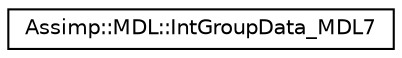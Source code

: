 digraph "Graphical Class Hierarchy"
{
  edge [fontname="Helvetica",fontsize="10",labelfontname="Helvetica",labelfontsize="10"];
  node [fontname="Helvetica",fontsize="10",shape=record];
  rankdir="LR";
  Node1 [label="Assimp::MDL::IntGroupData_MDL7",height=0.2,width=0.4,color="black", fillcolor="white", style="filled",URL="$struct_assimp_1_1_m_d_l_1_1_int_group_data___m_d_l7.html",tooltip="Holds the data that belongs to a MDL7 mesh group. "];
}
